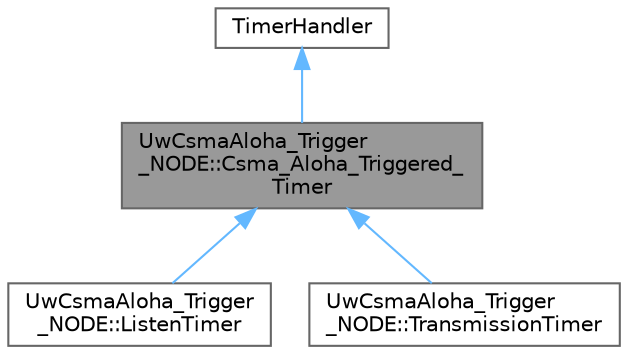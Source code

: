 digraph "UwCsmaAloha_Trigger_NODE::Csma_Aloha_Triggered_Timer"
{
 // LATEX_PDF_SIZE
  bgcolor="transparent";
  edge [fontname=Helvetica,fontsize=10,labelfontname=Helvetica,labelfontsize=10];
  node [fontname=Helvetica,fontsize=10,shape=box,height=0.2,width=0.4];
  Node1 [id="Node000001",label="UwCsmaAloha_Trigger\l_NODE::Csma_Aloha_Triggered_\lTimer",height=0.2,width=0.4,color="gray40", fillcolor="grey60", style="filled", fontcolor="black",tooltip="Class that describes the timers in the node."];
  Node2 -> Node1 [id="edge1_Node000001_Node000002",dir="back",color="steelblue1",style="solid",tooltip=" "];
  Node2 [id="Node000002",label="TimerHandler",height=0.2,width=0.4,color="gray40", fillcolor="white", style="filled",tooltip=" "];
  Node1 -> Node3 [id="edge2_Node000001_Node000003",dir="back",color="steelblue1",style="solid",tooltip=" "];
  Node3 [id="Node000003",label="UwCsmaAloha_Trigger\l_NODE::ListenTimer",height=0.2,width=0.4,color="gray40", fillcolor="white", style="filled",URL="$classUwCsmaAloha__Trigger__NODE_1_1ListenTimer.html",tooltip="Class used to handle the timer to handle the listen time."];
  Node1 -> Node4 [id="edge3_Node000001_Node000004",dir="back",color="steelblue1",style="solid",tooltip=" "];
  Node4 [id="Node000004",label="UwCsmaAloha_Trigger\l_NODE::TransmissionTimer",height=0.2,width=0.4,color="gray40", fillcolor="white", style="filled",URL="$classUwCsmaAloha__Trigger__NODE_1_1TransmissionTimer.html",tooltip="Class used to handle the time in which the node is allowed to transmit to the sink."];
}
